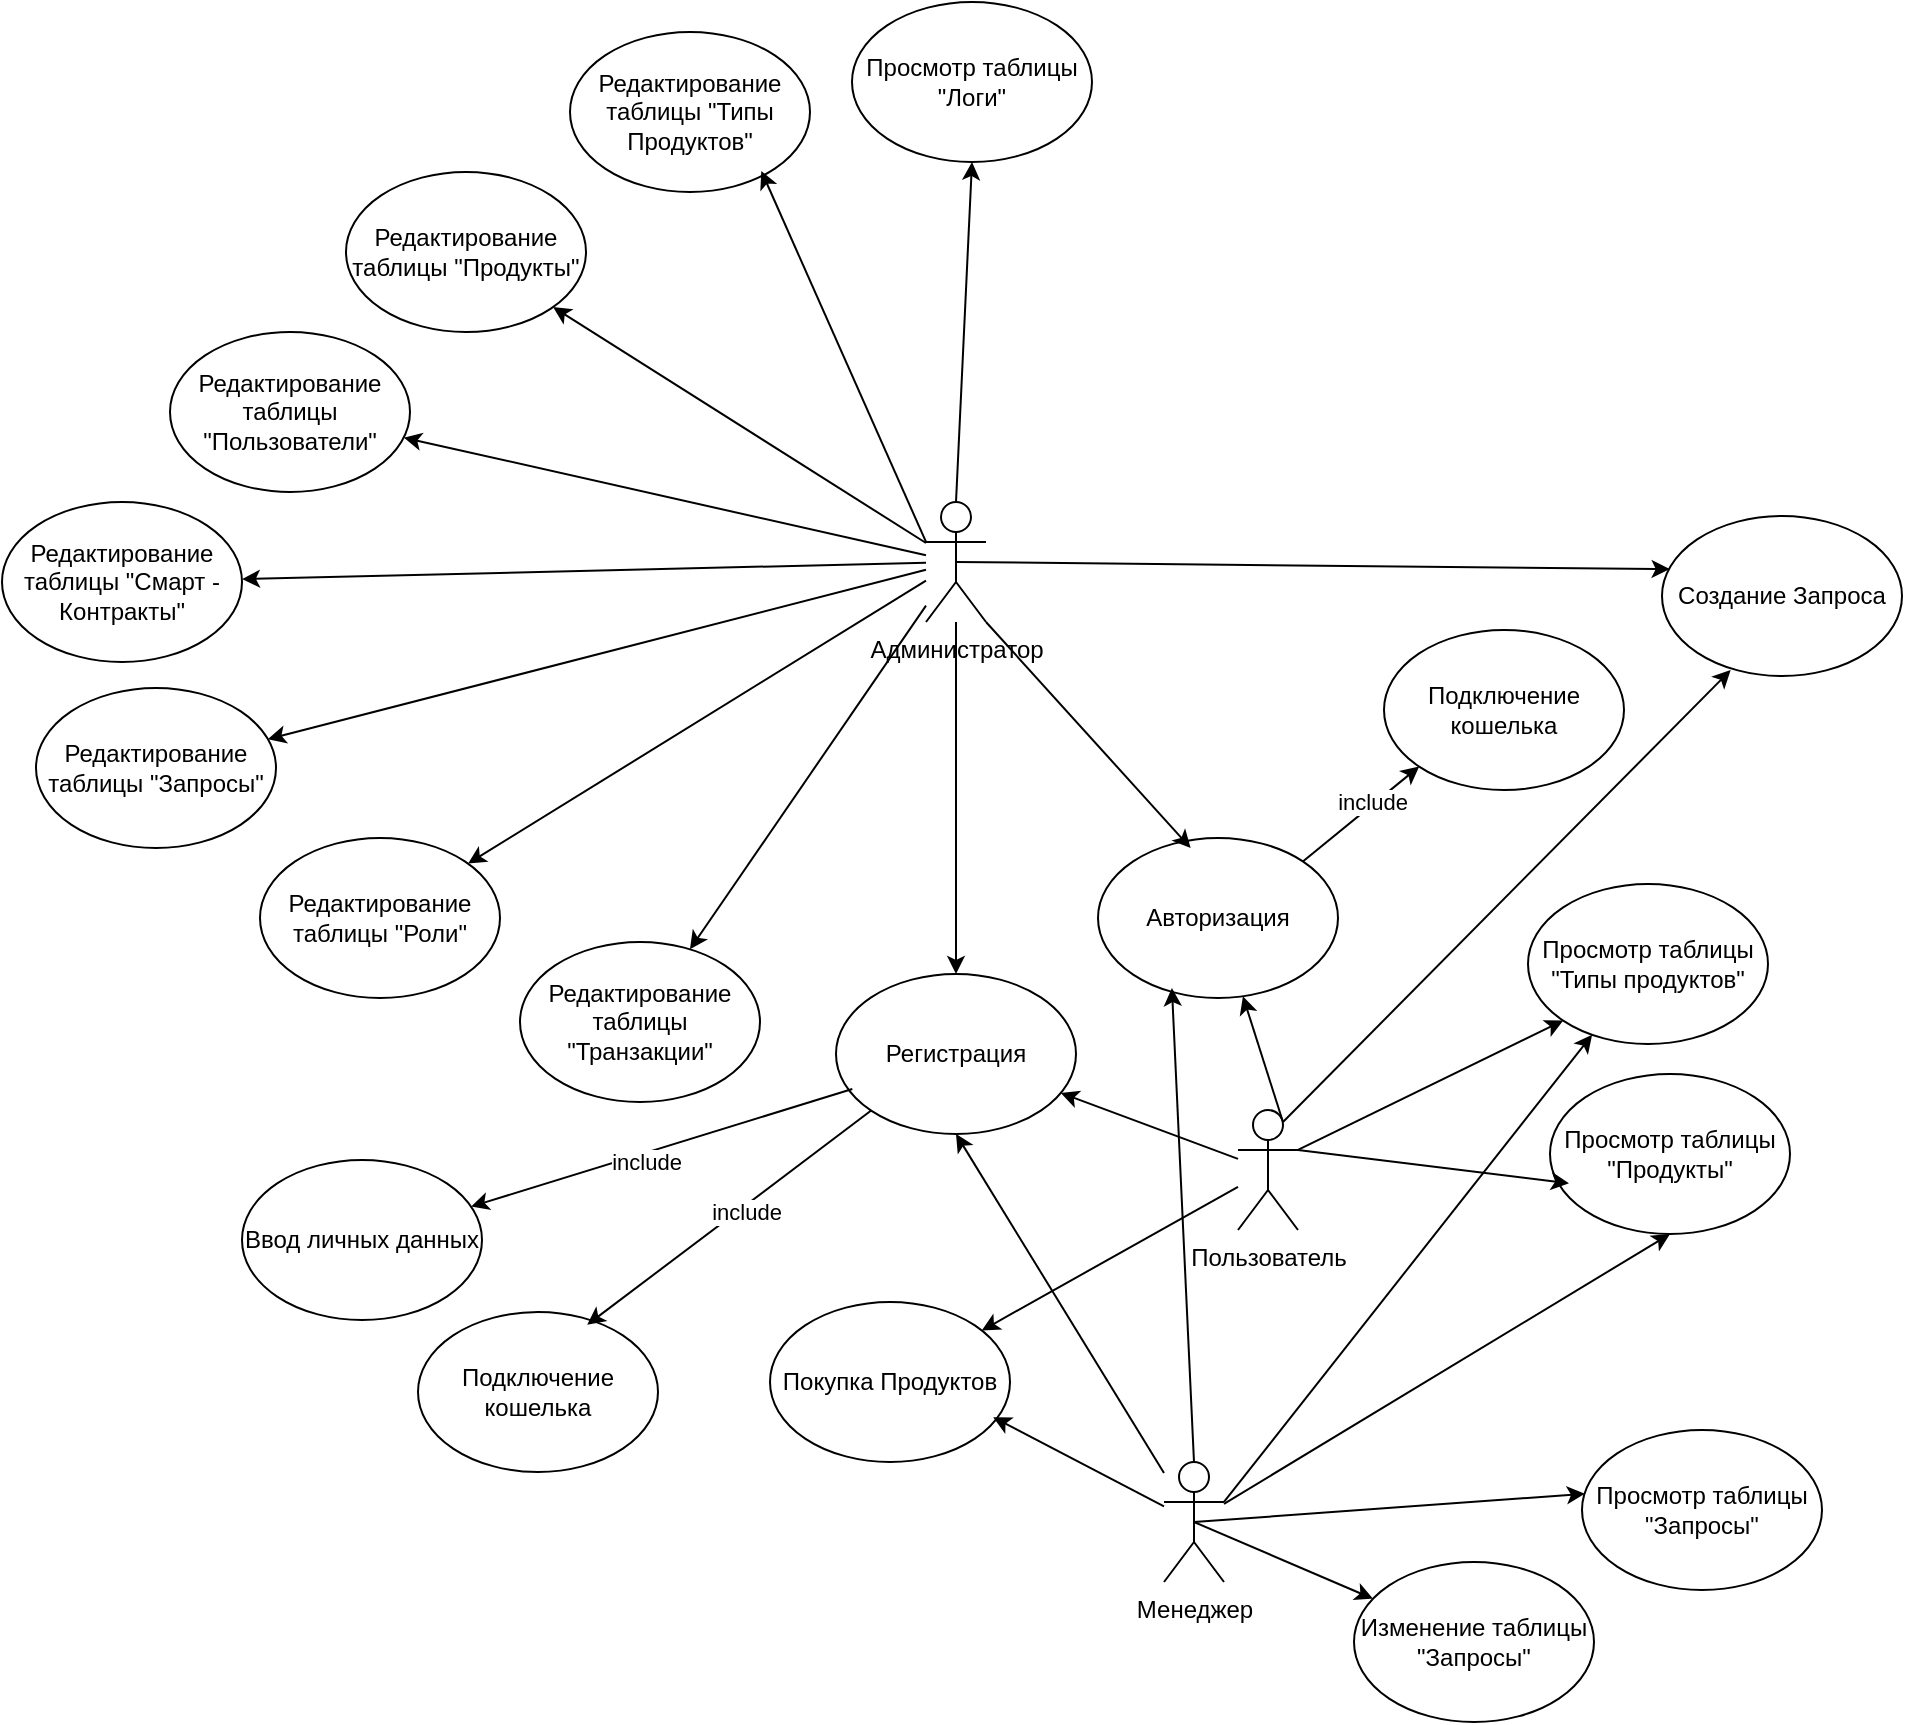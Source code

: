 <mxfile version="24.7.16">
  <diagram name="Page-1" id="tMKwrCwcSogvI-PuknFF">
    <mxGraphModel dx="2439" dy="919" grid="0" gridSize="10" guides="1" tooltips="1" connect="1" arrows="1" fold="1" page="1" pageScale="1" pageWidth="850" pageHeight="1100" math="0" shadow="0">
      <root>
        <mxCell id="0" />
        <mxCell id="1" parent="0" />
        <mxCell id="79ZGslJwYbv9jUB8XzzD-27" value="Редактирование таблицы &quot;Продукты&quot;" style="ellipse;whiteSpace=wrap;html=1;" vertex="1" parent="1">
          <mxGeometry x="-237" y="298" width="120" height="80" as="geometry" />
        </mxCell>
        <mxCell id="79ZGslJwYbv9jUB8XzzD-29" value="Редактирование таблицы &quot;Типы Продуктов&quot;" style="ellipse;whiteSpace=wrap;html=1;" vertex="1" parent="1">
          <mxGeometry x="-125" y="228" width="120" height="80" as="geometry" />
        </mxCell>
        <mxCell id="79ZGslJwYbv9jUB8XzzD-30" value="Редактирование таблицы &quot;Транзакции&quot;" style="ellipse;whiteSpace=wrap;html=1;" vertex="1" parent="1">
          <mxGeometry x="-150" y="683" width="120" height="80" as="geometry" />
        </mxCell>
        <mxCell id="79ZGslJwYbv9jUB8XzzD-31" value="Редактирование таблицы &quot;Запросы&quot;" style="ellipse;whiteSpace=wrap;html=1;" vertex="1" parent="1">
          <mxGeometry x="-392" y="556" width="120" height="80" as="geometry" />
        </mxCell>
        <mxCell id="79ZGslJwYbv9jUB8XzzD-32" value="Редактирование таблицы &quot;Смарт - Контракты&quot;" style="ellipse;whiteSpace=wrap;html=1;" vertex="1" parent="1">
          <mxGeometry x="-409" y="463" width="120" height="80" as="geometry" />
        </mxCell>
        <mxCell id="79ZGslJwYbv9jUB8XzzD-33" value="Редактирование таблицы &quot;Роли&quot;" style="ellipse;whiteSpace=wrap;html=1;" vertex="1" parent="1">
          <mxGeometry x="-280" y="631" width="120" height="80" as="geometry" />
        </mxCell>
        <mxCell id="79ZGslJwYbv9jUB8XzzD-34" value="Редактирование таблицы &quot;Пользователи&quot;" style="ellipse;whiteSpace=wrap;html=1;" vertex="1" parent="1">
          <mxGeometry x="-325" y="378" width="120" height="80" as="geometry" />
        </mxCell>
        <mxCell id="79ZGslJwYbv9jUB8XzzD-35" value="Администратор" style="shape=umlActor;verticalLabelPosition=bottom;verticalAlign=top;html=1;outlineConnect=0;" vertex="1" parent="1">
          <mxGeometry x="53" y="463" width="30" height="60" as="geometry" />
        </mxCell>
        <mxCell id="79ZGslJwYbv9jUB8XzzD-37" value="" style="endArrow=classic;html=1;rounded=0;entryX=0.797;entryY=0.868;entryDx=0;entryDy=0;entryPerimeter=0;exitX=0;exitY=0.333;exitDx=0;exitDy=0;exitPerimeter=0;" edge="1" parent="1" source="79ZGslJwYbv9jUB8XzzD-35" target="79ZGslJwYbv9jUB8XzzD-29">
          <mxGeometry width="50" height="50" relative="1" as="geometry">
            <mxPoint x="-27" y="499" as="sourcePoint" />
            <mxPoint x="23" y="449" as="targetPoint" />
          </mxGeometry>
        </mxCell>
        <mxCell id="79ZGslJwYbv9jUB8XzzD-38" value="" style="endArrow=classic;html=1;rounded=0;" edge="1" parent="1" source="79ZGslJwYbv9jUB8XzzD-35" target="79ZGslJwYbv9jUB8XzzD-27">
          <mxGeometry width="50" height="50" relative="1" as="geometry">
            <mxPoint x="-18" y="532" as="sourcePoint" />
            <mxPoint x="32" y="482" as="targetPoint" />
          </mxGeometry>
        </mxCell>
        <mxCell id="79ZGslJwYbv9jUB8XzzD-39" value="" style="endArrow=classic;html=1;rounded=0;" edge="1" parent="1" source="79ZGslJwYbv9jUB8XzzD-35" target="79ZGslJwYbv9jUB8XzzD-34">
          <mxGeometry width="50" height="50" relative="1" as="geometry">
            <mxPoint x="-65" y="526" as="sourcePoint" />
            <mxPoint x="-15" y="476" as="targetPoint" />
          </mxGeometry>
        </mxCell>
        <mxCell id="79ZGslJwYbv9jUB8XzzD-40" value="" style="endArrow=classic;html=1;rounded=0;" edge="1" parent="1" source="79ZGslJwYbv9jUB8XzzD-35" target="79ZGslJwYbv9jUB8XzzD-32">
          <mxGeometry width="50" height="50" relative="1" as="geometry">
            <mxPoint x="-139" y="586" as="sourcePoint" />
            <mxPoint x="-89" y="536" as="targetPoint" />
          </mxGeometry>
        </mxCell>
        <mxCell id="79ZGslJwYbv9jUB8XzzD-41" value="" style="endArrow=classic;html=1;rounded=0;" edge="1" parent="1" source="79ZGslJwYbv9jUB8XzzD-35" target="79ZGslJwYbv9jUB8XzzD-31">
          <mxGeometry width="50" height="50" relative="1" as="geometry">
            <mxPoint x="-166" y="583" as="sourcePoint" />
            <mxPoint x="-116" y="533" as="targetPoint" />
          </mxGeometry>
        </mxCell>
        <mxCell id="79ZGslJwYbv9jUB8XzzD-42" value="" style="endArrow=classic;html=1;rounded=0;" edge="1" parent="1" source="79ZGslJwYbv9jUB8XzzD-35" target="79ZGslJwYbv9jUB8XzzD-33">
          <mxGeometry width="50" height="50" relative="1" as="geometry">
            <mxPoint x="-73" y="622" as="sourcePoint" />
            <mxPoint x="-23" y="572" as="targetPoint" />
          </mxGeometry>
        </mxCell>
        <mxCell id="79ZGslJwYbv9jUB8XzzD-43" value="" style="endArrow=classic;html=1;rounded=0;" edge="1" parent="1" source="79ZGslJwYbv9jUB8XzzD-35" target="79ZGslJwYbv9jUB8XzzD-30">
          <mxGeometry width="50" height="50" relative="1" as="geometry">
            <mxPoint x="65" y="657" as="sourcePoint" />
            <mxPoint x="115" y="607" as="targetPoint" />
          </mxGeometry>
        </mxCell>
        <mxCell id="79ZGslJwYbv9jUB8XzzD-44" value="Регистрация" style="ellipse;whiteSpace=wrap;html=1;" vertex="1" parent="1">
          <mxGeometry x="8" y="699" width="120" height="80" as="geometry" />
        </mxCell>
        <mxCell id="79ZGslJwYbv9jUB8XzzD-45" value="Авторизация" style="ellipse;whiteSpace=wrap;html=1;" vertex="1" parent="1">
          <mxGeometry x="139" y="631" width="120" height="80" as="geometry" />
        </mxCell>
        <mxCell id="79ZGslJwYbv9jUB8XzzD-46" value="" style="endArrow=classic;html=1;rounded=0;" edge="1" parent="1" source="79ZGslJwYbv9jUB8XzzD-35" target="79ZGslJwYbv9jUB8XzzD-44">
          <mxGeometry width="50" height="50" relative="1" as="geometry">
            <mxPoint x="106" y="673" as="sourcePoint" />
            <mxPoint x="156" y="623" as="targetPoint" />
          </mxGeometry>
        </mxCell>
        <mxCell id="79ZGslJwYbv9jUB8XzzD-47" value="" style="endArrow=classic;html=1;rounded=0;exitX=1;exitY=1;exitDx=0;exitDy=0;exitPerimeter=0;entryX=0.386;entryY=0.063;entryDx=0;entryDy=0;entryPerimeter=0;" edge="1" parent="1" source="79ZGslJwYbv9jUB8XzzD-35" target="79ZGslJwYbv9jUB8XzzD-45">
          <mxGeometry width="50" height="50" relative="1" as="geometry">
            <mxPoint x="371" y="609" as="sourcePoint" />
            <mxPoint x="421" y="559" as="targetPoint" />
          </mxGeometry>
        </mxCell>
        <mxCell id="79ZGslJwYbv9jUB8XzzD-48" value="Пользователь" style="shape=umlActor;verticalLabelPosition=bottom;verticalAlign=top;html=1;outlineConnect=0;" vertex="1" parent="1">
          <mxGeometry x="209" y="767" width="30" height="60" as="geometry" />
        </mxCell>
        <mxCell id="79ZGslJwYbv9jUB8XzzD-49" value="" style="endArrow=classic;html=1;rounded=0;" edge="1" parent="1" source="79ZGslJwYbv9jUB8XzzD-48" target="79ZGslJwYbv9jUB8XzzD-44">
          <mxGeometry width="50" height="50" relative="1" as="geometry">
            <mxPoint x="115" y="791" as="sourcePoint" />
            <mxPoint x="165" y="741" as="targetPoint" />
          </mxGeometry>
        </mxCell>
        <mxCell id="79ZGslJwYbv9jUB8XzzD-50" value="" style="endArrow=classic;html=1;rounded=0;exitX=0.75;exitY=0.1;exitDx=0;exitDy=0;exitPerimeter=0;" edge="1" parent="1" source="79ZGslJwYbv9jUB8XzzD-48" target="79ZGslJwYbv9jUB8XzzD-45">
          <mxGeometry width="50" height="50" relative="1" as="geometry">
            <mxPoint x="287" y="762" as="sourcePoint" />
            <mxPoint x="337" y="712" as="targetPoint" />
          </mxGeometry>
        </mxCell>
        <mxCell id="79ZGslJwYbv9jUB8XzzD-55" value="Просмотр таблицы &quot;Продукты&quot;" style="ellipse;whiteSpace=wrap;html=1;" vertex="1" parent="1">
          <mxGeometry x="365" y="749" width="120" height="80" as="geometry" />
        </mxCell>
        <mxCell id="79ZGslJwYbv9jUB8XzzD-56" value="Просмотр таблицы &quot;Типы продуктов&quot;" style="ellipse;whiteSpace=wrap;html=1;" vertex="1" parent="1">
          <mxGeometry x="354" y="654" width="120" height="80" as="geometry" />
        </mxCell>
        <mxCell id="79ZGslJwYbv9jUB8XzzD-57" value="" style="endArrow=classic;html=1;rounded=0;exitX=1;exitY=0.333;exitDx=0;exitDy=0;exitPerimeter=0;entryX=0.079;entryY=0.683;entryDx=0;entryDy=0;entryPerimeter=0;" edge="1" parent="1" source="79ZGslJwYbv9jUB8XzzD-48" target="79ZGslJwYbv9jUB8XzzD-55">
          <mxGeometry width="50" height="50" relative="1" as="geometry">
            <mxPoint x="13" y="867" as="sourcePoint" />
            <mxPoint x="63" y="817" as="targetPoint" />
          </mxGeometry>
        </mxCell>
        <mxCell id="79ZGslJwYbv9jUB8XzzD-58" value="" style="endArrow=classic;html=1;rounded=0;exitX=1;exitY=0.333;exitDx=0;exitDy=0;exitPerimeter=0;entryX=0;entryY=1;entryDx=0;entryDy=0;" edge="1" parent="1" source="79ZGslJwYbv9jUB8XzzD-48" target="79ZGslJwYbv9jUB8XzzD-56">
          <mxGeometry width="50" height="50" relative="1" as="geometry">
            <mxPoint x="243" y="921" as="sourcePoint" />
            <mxPoint x="293" y="871" as="targetPoint" />
          </mxGeometry>
        </mxCell>
        <mxCell id="79ZGslJwYbv9jUB8XzzD-60" value="Менеджер" style="shape=umlActor;verticalLabelPosition=bottom;verticalAlign=top;html=1;outlineConnect=0;" vertex="1" parent="1">
          <mxGeometry x="172" y="943" width="30" height="60" as="geometry" />
        </mxCell>
        <mxCell id="79ZGslJwYbv9jUB8XzzD-61" value="" style="endArrow=classic;html=1;rounded=0;entryX=0.5;entryY=1;entryDx=0;entryDy=0;" edge="1" parent="1" source="79ZGslJwYbv9jUB8XzzD-60" target="79ZGslJwYbv9jUB8XzzD-44">
          <mxGeometry width="50" height="50" relative="1" as="geometry">
            <mxPoint x="-51" y="915" as="sourcePoint" />
            <mxPoint x="-1" y="865" as="targetPoint" />
          </mxGeometry>
        </mxCell>
        <mxCell id="79ZGslJwYbv9jUB8XzzD-62" value="" style="endArrow=classic;html=1;rounded=0;entryX=0.5;entryY=1;entryDx=0;entryDy=0;" edge="1" parent="1" source="79ZGslJwYbv9jUB8XzzD-60" target="79ZGslJwYbv9jUB8XzzD-55">
          <mxGeometry width="50" height="50" relative="1" as="geometry">
            <mxPoint x="368" y="930" as="sourcePoint" />
            <mxPoint x="418" y="880" as="targetPoint" />
          </mxGeometry>
        </mxCell>
        <mxCell id="79ZGslJwYbv9jUB8XzzD-63" value="" style="endArrow=classic;html=1;rounded=0;exitX=1;exitY=0.333;exitDx=0;exitDy=0;exitPerimeter=0;" edge="1" parent="1" source="79ZGslJwYbv9jUB8XzzD-60" target="79ZGslJwYbv9jUB8XzzD-56">
          <mxGeometry width="50" height="50" relative="1" as="geometry">
            <mxPoint x="276" y="960" as="sourcePoint" />
            <mxPoint x="326" y="910" as="targetPoint" />
          </mxGeometry>
        </mxCell>
        <mxCell id="79ZGslJwYbv9jUB8XzzD-64" value="" style="endArrow=classic;html=1;rounded=0;exitX=0.5;exitY=0;exitDx=0;exitDy=0;exitPerimeter=0;entryX=0.308;entryY=0.938;entryDx=0;entryDy=0;entryPerimeter=0;" edge="1" parent="1" source="79ZGslJwYbv9jUB8XzzD-60" target="79ZGslJwYbv9jUB8XzzD-45">
          <mxGeometry width="50" height="50" relative="1" as="geometry">
            <mxPoint x="-36" y="895" as="sourcePoint" />
            <mxPoint x="14" y="845" as="targetPoint" />
          </mxGeometry>
        </mxCell>
        <mxCell id="79ZGslJwYbv9jUB8XzzD-66" value="Покупка Продуктов" style="ellipse;whiteSpace=wrap;html=1;" vertex="1" parent="1">
          <mxGeometry x="-25" y="863" width="120" height="80" as="geometry" />
        </mxCell>
        <mxCell id="79ZGslJwYbv9jUB8XzzD-67" value="" style="endArrow=classic;html=1;rounded=0;entryX=0.93;entryY=0.72;entryDx=0;entryDy=0;entryPerimeter=0;" edge="1" parent="1" source="79ZGslJwYbv9jUB8XzzD-60" target="79ZGslJwYbv9jUB8XzzD-66">
          <mxGeometry width="50" height="50" relative="1" as="geometry">
            <mxPoint x="-220" y="823" as="sourcePoint" />
            <mxPoint x="-170" y="773" as="targetPoint" />
          </mxGeometry>
        </mxCell>
        <mxCell id="79ZGslJwYbv9jUB8XzzD-68" value="" style="endArrow=classic;html=1;rounded=0;" edge="1" parent="1" source="79ZGslJwYbv9jUB8XzzD-48" target="79ZGslJwYbv9jUB8XzzD-66">
          <mxGeometry width="50" height="50" relative="1" as="geometry">
            <mxPoint x="-162" y="844" as="sourcePoint" />
            <mxPoint x="-112" y="794" as="targetPoint" />
          </mxGeometry>
        </mxCell>
        <mxCell id="79ZGslJwYbv9jUB8XzzD-69" value="Просмотр таблицы &quot;Логи&quot;" style="ellipse;whiteSpace=wrap;html=1;" vertex="1" parent="1">
          <mxGeometry x="16" y="213" width="120" height="80" as="geometry" />
        </mxCell>
        <mxCell id="79ZGslJwYbv9jUB8XzzD-70" value="" style="endArrow=classic;html=1;rounded=0;exitX=0.5;exitY=0;exitDx=0;exitDy=0;exitPerimeter=0;entryX=0.5;entryY=1;entryDx=0;entryDy=0;" edge="1" parent="1" source="79ZGslJwYbv9jUB8XzzD-35" target="79ZGslJwYbv9jUB8XzzD-69">
          <mxGeometry width="50" height="50" relative="1" as="geometry">
            <mxPoint x="177" y="436" as="sourcePoint" />
            <mxPoint x="227" y="386" as="targetPoint" />
          </mxGeometry>
        </mxCell>
        <mxCell id="79ZGslJwYbv9jUB8XzzD-71" value="Просмотр таблицы &quot;Запросы&quot;" style="ellipse;whiteSpace=wrap;html=1;" vertex="1" parent="1">
          <mxGeometry x="381" y="927" width="120" height="80" as="geometry" />
        </mxCell>
        <mxCell id="79ZGslJwYbv9jUB8XzzD-72" value="" style="endArrow=classic;html=1;rounded=0;exitX=0.5;exitY=0.5;exitDx=0;exitDy=0;exitPerimeter=0;entryX=0.012;entryY=0.399;entryDx=0;entryDy=0;entryPerimeter=0;" edge="1" parent="1" source="79ZGslJwYbv9jUB8XzzD-60" target="79ZGslJwYbv9jUB8XzzD-71">
          <mxGeometry width="50" height="50" relative="1" as="geometry">
            <mxPoint x="-225" y="916" as="sourcePoint" />
            <mxPoint x="-175" y="866" as="targetPoint" />
          </mxGeometry>
        </mxCell>
        <mxCell id="79ZGslJwYbv9jUB8XzzD-74" value="Ввод личных данных" style="ellipse;whiteSpace=wrap;html=1;" vertex="1" parent="1">
          <mxGeometry x="-289" y="792" width="120" height="80" as="geometry" />
        </mxCell>
        <mxCell id="79ZGslJwYbv9jUB8XzzD-77" value="Подключение кошелька" style="ellipse;whiteSpace=wrap;html=1;" vertex="1" parent="1">
          <mxGeometry x="-201" y="868" width="120" height="80" as="geometry" />
        </mxCell>
        <mxCell id="79ZGslJwYbv9jUB8XzzD-80" value="Подключение кошелька" style="ellipse;whiteSpace=wrap;html=1;" vertex="1" parent="1">
          <mxGeometry x="282" y="527" width="120" height="80" as="geometry" />
        </mxCell>
        <mxCell id="79ZGslJwYbv9jUB8XzzD-83" value="" style="endArrow=classic;html=1;rounded=0;exitX=0.068;exitY=0.719;exitDx=0;exitDy=0;exitPerimeter=0;" edge="1" parent="1" source="79ZGslJwYbv9jUB8XzzD-44" target="79ZGslJwYbv9jUB8XzzD-74">
          <mxGeometry width="50" height="50" relative="1" as="geometry">
            <mxPoint x="-235" y="843" as="sourcePoint" />
            <mxPoint x="-185" y="793" as="targetPoint" />
          </mxGeometry>
        </mxCell>
        <mxCell id="79ZGslJwYbv9jUB8XzzD-84" value="include" style="edgeLabel;html=1;align=center;verticalAlign=middle;resizable=0;points=[];" vertex="1" connectable="0" parent="79ZGslJwYbv9jUB8XzzD-83">
          <mxGeometry x="0.094" y="4" relative="1" as="geometry">
            <mxPoint as="offset" />
          </mxGeometry>
        </mxCell>
        <mxCell id="79ZGslJwYbv9jUB8XzzD-85" value="" style="endArrow=classic;html=1;rounded=0;exitX=0;exitY=1;exitDx=0;exitDy=0;entryX=0.705;entryY=0.08;entryDx=0;entryDy=0;entryPerimeter=0;" edge="1" parent="1" source="79ZGslJwYbv9jUB8XzzD-44" target="79ZGslJwYbv9jUB8XzzD-77">
          <mxGeometry width="50" height="50" relative="1" as="geometry">
            <mxPoint x="-77" y="865" as="sourcePoint" />
            <mxPoint x="-27" y="815" as="targetPoint" />
          </mxGeometry>
        </mxCell>
        <mxCell id="79ZGslJwYbv9jUB8XzzD-86" value="include" style="edgeLabel;html=1;align=center;verticalAlign=middle;resizable=0;points=[];" vertex="1" connectable="0" parent="79ZGslJwYbv9jUB8XzzD-85">
          <mxGeometry x="-0.093" y="2" relative="1" as="geometry">
            <mxPoint as="offset" />
          </mxGeometry>
        </mxCell>
        <mxCell id="79ZGslJwYbv9jUB8XzzD-87" value="" style="endArrow=classic;html=1;rounded=0;exitX=1;exitY=0;exitDx=0;exitDy=0;entryX=0;entryY=1;entryDx=0;entryDy=0;" edge="1" parent="1" source="79ZGslJwYbv9jUB8XzzD-45" target="79ZGslJwYbv9jUB8XzzD-80">
          <mxGeometry width="50" height="50" relative="1" as="geometry">
            <mxPoint x="-319" y="790" as="sourcePoint" />
            <mxPoint x="-269" y="740" as="targetPoint" />
          </mxGeometry>
        </mxCell>
        <mxCell id="79ZGslJwYbv9jUB8XzzD-88" value="include" style="edgeLabel;html=1;align=center;verticalAlign=middle;resizable=0;points=[];" vertex="1" connectable="0" parent="79ZGslJwYbv9jUB8XzzD-87">
          <mxGeometry x="0.191" y="1" relative="1" as="geometry">
            <mxPoint y="-1" as="offset" />
          </mxGeometry>
        </mxCell>
        <mxCell id="79ZGslJwYbv9jUB8XzzD-89" value="Создание Запроса" style="ellipse;whiteSpace=wrap;html=1;" vertex="1" parent="1">
          <mxGeometry x="421" y="470" width="120" height="80" as="geometry" />
        </mxCell>
        <mxCell id="79ZGslJwYbv9jUB8XzzD-90" value="" style="endArrow=classic;html=1;rounded=0;exitX=0.75;exitY=0.1;exitDx=0;exitDy=0;exitPerimeter=0;entryX=0.286;entryY=0.963;entryDx=0;entryDy=0;entryPerimeter=0;" edge="1" parent="1" source="79ZGslJwYbv9jUB8XzzD-48" target="79ZGslJwYbv9jUB8XzzD-89">
          <mxGeometry width="50" height="50" relative="1" as="geometry">
            <mxPoint x="421" y="669" as="sourcePoint" />
            <mxPoint x="471" y="619" as="targetPoint" />
          </mxGeometry>
        </mxCell>
        <mxCell id="79ZGslJwYbv9jUB8XzzD-91" value="" style="endArrow=classic;html=1;rounded=0;exitX=0.5;exitY=0.5;exitDx=0;exitDy=0;exitPerimeter=0;entryX=0.032;entryY=0.332;entryDx=0;entryDy=0;entryPerimeter=0;" edge="1" parent="1" source="79ZGslJwYbv9jUB8XzzD-35" target="79ZGslJwYbv9jUB8XzzD-89">
          <mxGeometry width="50" height="50" relative="1" as="geometry">
            <mxPoint x="160" y="454" as="sourcePoint" />
            <mxPoint x="210" y="404" as="targetPoint" />
          </mxGeometry>
        </mxCell>
        <mxCell id="79ZGslJwYbv9jUB8XzzD-93" value="Изменение таблицы &quot;Запросы&quot;" style="ellipse;whiteSpace=wrap;html=1;" vertex="1" parent="1">
          <mxGeometry x="267" y="993" width="120" height="80" as="geometry" />
        </mxCell>
        <mxCell id="79ZGslJwYbv9jUB8XzzD-95" value="" style="endArrow=classic;html=1;rounded=0;exitX=0.5;exitY=0.5;exitDx=0;exitDy=0;exitPerimeter=0;" edge="1" parent="1" source="79ZGslJwYbv9jUB8XzzD-60" target="79ZGslJwYbv9jUB8XzzD-93">
          <mxGeometry width="50" height="50" relative="1" as="geometry">
            <mxPoint x="-386" y="910" as="sourcePoint" />
            <mxPoint x="-336" y="860" as="targetPoint" />
          </mxGeometry>
        </mxCell>
      </root>
    </mxGraphModel>
  </diagram>
</mxfile>

